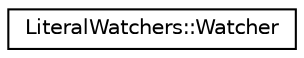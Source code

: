 digraph "Graphical Class Hierarchy"
{
 // LATEX_PDF_SIZE
  edge [fontname="Helvetica",fontsize="10",labelfontname="Helvetica",labelfontsize="10"];
  node [fontname="Helvetica",fontsize="10",shape=record];
  rankdir="LR";
  Node0 [label="LiteralWatchers::Watcher",height=0.2,width=0.4,color="black", fillcolor="white", style="filled",URL="$structoperations__research_1_1sat_1_1_literal_watchers_1_1_watcher.html",tooltip=" "];
}

